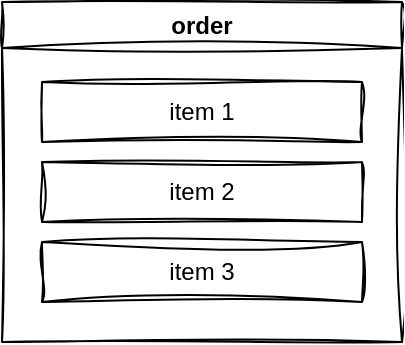 <mxfile version="22.0.2" type="device" pages="4">
  <diagram name="static order" id="0BRpeIl0QqPu44WbI_3K">
    <mxGraphModel dx="674" dy="542" grid="1" gridSize="10" guides="1" tooltips="1" connect="1" arrows="1" fold="1" page="1" pageScale="1" pageWidth="850" pageHeight="1100" math="0" shadow="0">
      <root>
        <mxCell id="0" />
        <mxCell id="1" parent="0" />
        <mxCell id="qWz8WnTk3tz6-7qbsW68-1" value="order" style="swimlane;whiteSpace=wrap;html=1;sketch=1;curveFitting=1;jiggle=2;" parent="1" vertex="1">
          <mxGeometry x="190" y="130" width="200" height="170" as="geometry" />
        </mxCell>
        <mxCell id="qWz8WnTk3tz6-7qbsW68-2" value="item 1" style="rounded=0;whiteSpace=wrap;html=1;sketch=1;curveFitting=1;jiggle=2;" parent="qWz8WnTk3tz6-7qbsW68-1" vertex="1">
          <mxGeometry x="20" y="40" width="160" height="30" as="geometry" />
        </mxCell>
        <mxCell id="qWz8WnTk3tz6-7qbsW68-4" value="item 2" style="rounded=0;whiteSpace=wrap;html=1;sketch=1;curveFitting=1;jiggle=2;" parent="qWz8WnTk3tz6-7qbsW68-1" vertex="1">
          <mxGeometry x="20" y="80" width="160" height="30" as="geometry" />
        </mxCell>
        <mxCell id="qWz8WnTk3tz6-7qbsW68-3" value="item 3" style="rounded=0;whiteSpace=wrap;html=1;sketch=1;curveFitting=1;jiggle=2;" parent="qWz8WnTk3tz6-7qbsW68-1" vertex="1">
          <mxGeometry x="20" y="120" width="160" height="30" as="geometry" />
        </mxCell>
      </root>
    </mxGraphModel>
  </diagram>
  <diagram id="wxTqna8Xrf4aqKVLn-ky" name="order events">
    <mxGraphModel dx="766" dy="432" grid="1" gridSize="10" guides="1" tooltips="1" connect="1" arrows="1" fold="1" page="1" pageScale="1" pageWidth="850" pageHeight="1100" math="0" shadow="0">
      <root>
        <mxCell id="0" />
        <mxCell id="1" parent="0" />
        <mxCell id="_GmjEPudenbUt0FcGVty-3" value="" style="edgeStyle=orthogonalEdgeStyle;rounded=0;orthogonalLoop=1;jettySize=auto;html=1;" edge="1" parent="1" source="_GmjEPudenbUt0FcGVty-1" target="_GmjEPudenbUt0FcGVty-2">
          <mxGeometry relative="1" as="geometry" />
        </mxCell>
        <mxCell id="_GmjEPudenbUt0FcGVty-1" value="order created" style="rounded=1;whiteSpace=wrap;html=1;sketch=1;curveFitting=1;jiggle=2;" vertex="1" parent="1">
          <mxGeometry x="170" y="90" width="120" height="30" as="geometry" />
        </mxCell>
        <mxCell id="_GmjEPudenbUt0FcGVty-5" value="" style="edgeStyle=orthogonalEdgeStyle;rounded=0;orthogonalLoop=1;jettySize=auto;html=1;" edge="1" parent="1" source="_GmjEPudenbUt0FcGVty-2" target="_GmjEPudenbUt0FcGVty-4">
          <mxGeometry relative="1" as="geometry" />
        </mxCell>
        <mxCell id="_GmjEPudenbUt0FcGVty-2" value="item (a) added" style="rounded=1;whiteSpace=wrap;html=1;sketch=1;curveFitting=1;jiggle=2;" vertex="1" parent="1">
          <mxGeometry x="170" y="140" width="120" height="30" as="geometry" />
        </mxCell>
        <mxCell id="_GmjEPudenbUt0FcGVty-7" value="" style="edgeStyle=orthogonalEdgeStyle;rounded=0;orthogonalLoop=1;jettySize=auto;html=1;" edge="1" parent="1" source="_GmjEPudenbUt0FcGVty-4" target="_GmjEPudenbUt0FcGVty-6">
          <mxGeometry relative="1" as="geometry" />
        </mxCell>
        <mxCell id="_GmjEPudenbUt0FcGVty-4" value="item (b) added" style="rounded=1;whiteSpace=wrap;html=1;sketch=1;curveFitting=1;jiggle=2;" vertex="1" parent="1">
          <mxGeometry x="170" y="190" width="120" height="30" as="geometry" />
        </mxCell>
        <mxCell id="_GmjEPudenbUt0FcGVty-9" value="" style="edgeStyle=orthogonalEdgeStyle;rounded=0;orthogonalLoop=1;jettySize=auto;html=1;" edge="1" parent="1" source="_GmjEPudenbUt0FcGVty-18" target="_GmjEPudenbUt0FcGVty-8">
          <mxGeometry relative="1" as="geometry" />
        </mxCell>
        <mxCell id="_GmjEPudenbUt0FcGVty-6" value="item (1) added" style="rounded=1;whiteSpace=wrap;html=1;sketch=1;curveFitting=1;jiggle=2;" vertex="1" parent="1">
          <mxGeometry x="170" y="240" width="120" height="30" as="geometry" />
        </mxCell>
        <mxCell id="_GmjEPudenbUt0FcGVty-11" value="" style="edgeStyle=orthogonalEdgeStyle;rounded=0;orthogonalLoop=1;jettySize=auto;html=1;" edge="1" parent="1" source="_GmjEPudenbUt0FcGVty-8" target="_GmjEPudenbUt0FcGVty-10">
          <mxGeometry relative="1" as="geometry" />
        </mxCell>
        <mxCell id="_GmjEPudenbUt0FcGVty-8" value="item (b) removed" style="rounded=1;whiteSpace=wrap;html=1;sketch=1;curveFitting=1;jiggle=2;" vertex="1" parent="1">
          <mxGeometry x="170" y="340" width="120" height="30" as="geometry" />
        </mxCell>
        <mxCell id="_GmjEPudenbUt0FcGVty-13" value="" style="edgeStyle=orthogonalEdgeStyle;rounded=0;orthogonalLoop=1;jettySize=auto;html=1;" edge="1" parent="1" source="_GmjEPudenbUt0FcGVty-10" target="_GmjEPudenbUt0FcGVty-12">
          <mxGeometry relative="1" as="geometry" />
        </mxCell>
        <mxCell id="_GmjEPudenbUt0FcGVty-10" value="item (a) removed" style="rounded=1;whiteSpace=wrap;html=1;sketch=1;curveFitting=1;jiggle=2;" vertex="1" parent="1">
          <mxGeometry x="170" y="390" width="120" height="30" as="geometry" />
        </mxCell>
        <mxCell id="_GmjEPudenbUt0FcGVty-15" value="" style="edgeStyle=orthogonalEdgeStyle;rounded=0;orthogonalLoop=1;jettySize=auto;html=1;" edge="1" parent="1" source="_GmjEPudenbUt0FcGVty-12" target="_GmjEPudenbUt0FcGVty-14">
          <mxGeometry relative="1" as="geometry" />
        </mxCell>
        <mxCell id="_GmjEPudenbUt0FcGVty-12" value="item (2) added" style="rounded=1;whiteSpace=wrap;html=1;sketch=1;curveFitting=1;jiggle=2;" vertex="1" parent="1">
          <mxGeometry x="170" y="440" width="120" height="30" as="geometry" />
        </mxCell>
        <mxCell id="_GmjEPudenbUt0FcGVty-17" value="" style="edgeStyle=orthogonalEdgeStyle;rounded=0;orthogonalLoop=1;jettySize=auto;html=1;" edge="1" parent="1" source="_GmjEPudenbUt0FcGVty-14" target="_GmjEPudenbUt0FcGVty-16">
          <mxGeometry relative="1" as="geometry" />
        </mxCell>
        <mxCell id="_GmjEPudenbUt0FcGVty-14" value="item (3) added" style="rounded=1;whiteSpace=wrap;html=1;sketch=1;curveFitting=1;jiggle=2;" vertex="1" parent="1">
          <mxGeometry x="170" y="490" width="120" height="30" as="geometry" />
        </mxCell>
        <mxCell id="_GmjEPudenbUt0FcGVty-21" value="" style="edgeStyle=orthogonalEdgeStyle;rounded=0;orthogonalLoop=1;jettySize=auto;html=1;" edge="1" parent="1" source="_GmjEPudenbUt0FcGVty-16" target="_GmjEPudenbUt0FcGVty-20">
          <mxGeometry relative="1" as="geometry" />
        </mxCell>
        <mxCell id="_GmjEPudenbUt0FcGVty-16" value="begin checkout" style="rounded=1;whiteSpace=wrap;html=1;sketch=1;curveFitting=1;jiggle=2;" vertex="1" parent="1">
          <mxGeometry x="170" y="540" width="120" height="30" as="geometry" />
        </mxCell>
        <mxCell id="_GmjEPudenbUt0FcGVty-19" value="" style="edgeStyle=orthogonalEdgeStyle;rounded=0;orthogonalLoop=1;jettySize=auto;html=1;" edge="1" parent="1" source="_GmjEPudenbUt0FcGVty-6" target="_GmjEPudenbUt0FcGVty-18">
          <mxGeometry relative="1" as="geometry">
            <mxPoint x="230" y="270" as="sourcePoint" />
            <mxPoint x="230" y="330" as="targetPoint" />
          </mxGeometry>
        </mxCell>
        <mxCell id="_GmjEPudenbUt0FcGVty-18" value="begin checkout" style="rounded=1;whiteSpace=wrap;html=1;sketch=1;curveFitting=1;jiggle=2;" vertex="1" parent="1">
          <mxGeometry x="170" y="290" width="120" height="30" as="geometry" />
        </mxCell>
        <mxCell id="_GmjEPudenbUt0FcGVty-20" value="complete checkout" style="rounded=1;whiteSpace=wrap;html=1;sketch=1;curveFitting=1;jiggle=2;" vertex="1" parent="1">
          <mxGeometry x="170" y="590" width="120" height="30" as="geometry" />
        </mxCell>
      </root>
    </mxGraphModel>
  </diagram>
  <diagram id="F0kPYbYvP1muPOZS1zpS" name="state-event-continuum">
    <mxGraphModel dx="465" dy="374" grid="1" gridSize="10" guides="1" tooltips="1" connect="1" arrows="1" fold="1" page="1" pageScale="1" pageWidth="850" pageHeight="1100" math="0" shadow="0">
      <root>
        <mxCell id="0" />
        <mxCell id="1" parent="0" />
        <mxCell id="VXyEVrZE8ZHttgDs2wDL-1" value="" style="shape=flexArrow;endArrow=classic;startArrow=classic;html=1;rounded=0;startWidth=37.241;startSize=11.538;width=23.448;endWidth=37.241;endSize=10.276;sketch=1;curveFitting=1;jiggle=2;" edge="1" parent="1">
          <mxGeometry width="100" height="100" relative="1" as="geometry">
            <mxPoint x="175" y="270" as="sourcePoint" />
            <mxPoint x="370" y="270" as="targetPoint" />
          </mxGeometry>
        </mxCell>
        <mxCell id="VXyEVrZE8ZHttgDs2wDL-3" value="" style="shape=cylinder3;whiteSpace=wrap;html=1;boundedLbl=1;backgroundOutline=1;size=15;sketch=1;curveFitting=1;jiggle=2;" vertex="1" parent="1">
          <mxGeometry x="380" y="250" width="60" height="50" as="geometry" />
        </mxCell>
        <mxCell id="VXyEVrZE8ZHttgDs2wDL-4" value="" style="shape=cylinder3;whiteSpace=wrap;html=1;boundedLbl=1;backgroundOutline=1;size=15;sketch=1;curveFitting=1;jiggle=2;" vertex="1" parent="1">
          <mxGeometry x="110" y="250" width="60" height="50" as="geometry" />
        </mxCell>
        <mxCell id="VXyEVrZE8ZHttgDs2wDL-5" value="Events only" style="text;html=1;strokeColor=none;fillColor=none;align=center;verticalAlign=middle;whiteSpace=wrap;rounded=0;sketch=1;curveFitting=1;jiggle=2;" vertex="1" parent="1">
          <mxGeometry x="110" y="310" width="60" height="30" as="geometry" />
        </mxCell>
        <mxCell id="VXyEVrZE8ZHttgDs2wDL-6" value="State only" style="text;html=1;strokeColor=none;fillColor=none;align=center;verticalAlign=middle;whiteSpace=wrap;rounded=0;sketch=1;curveFitting=1;jiggle=2;" vertex="1" parent="1">
          <mxGeometry x="385" y="310" width="50" height="30" as="geometry" />
        </mxCell>
      </root>
    </mxGraphModel>
  </diagram>
  <diagram id="Z_AQjjxbfvHhKPMIQhA3" name="state vs event quad">
    <mxGraphModel dx="299" dy="265" grid="1" gridSize="10" guides="1" tooltips="1" connect="1" arrows="1" fold="1" page="1" pageScale="1" pageWidth="850" pageHeight="1100" math="0" shadow="0">
      <root>
        <mxCell id="0" />
        <mxCell id="1" parent="0" />
        <mxCell id="yDZsvKNzFSuoO5Knuu3z-4" value="" style="shape=flexArrow;endArrow=classic;html=1;rounded=0;startArrow=none;startFill=0;shadow=0;sketch=1;curveFitting=1;jiggle=2;" edge="1" parent="1">
          <mxGeometry width="50" height="50" relative="1" as="geometry">
            <mxPoint x="380" y="360" as="sourcePoint" />
            <mxPoint x="380" y="280" as="targetPoint" />
          </mxGeometry>
        </mxCell>
        <mxCell id="yDZsvKNzFSuoO5Knuu3z-5" value="" style="shape=flexArrow;endArrow=classic;html=1;rounded=0;sketch=1;curveFitting=1;jiggle=2;" edge="1" parent="1">
          <mxGeometry width="50" height="50" relative="1" as="geometry">
            <mxPoint x="390" y="370" as="sourcePoint" />
            <mxPoint x="470" y="370" as="targetPoint" />
          </mxGeometry>
        </mxCell>
        <mxCell id="yDZsvKNzFSuoO5Knuu3z-6" value="" style="shape=flexArrow;endArrow=classic;html=1;rounded=0;sketch=1;curveFitting=1;jiggle=2;" edge="1" parent="1">
          <mxGeometry width="50" height="50" relative="1" as="geometry">
            <mxPoint x="380" y="380" as="sourcePoint" />
            <mxPoint x="380" y="460" as="targetPoint" />
          </mxGeometry>
        </mxCell>
        <mxCell id="yDZsvKNzFSuoO5Knuu3z-7" value="" style="shape=flexArrow;endArrow=classic;html=1;rounded=0;sketch=1;curveFitting=1;jiggle=2;" edge="1" parent="1">
          <mxGeometry width="50" height="50" relative="1" as="geometry">
            <mxPoint x="370" y="370" as="sourcePoint" />
            <mxPoint x="290" y="370" as="targetPoint" />
          </mxGeometry>
        </mxCell>
        <mxCell id="yDZsvKNzFSuoO5Knuu3z-9" value="High Event Focus" style="text;html=1;strokeColor=none;fillColor=none;align=center;verticalAlign=middle;whiteSpace=wrap;rounded=0;" vertex="1" parent="1">
          <mxGeometry x="340" y="240" width="80" height="30" as="geometry" />
        </mxCell>
        <mxCell id="yDZsvKNzFSuoO5Knuu3z-10" value="High State Focus" style="text;html=1;strokeColor=none;fillColor=none;align=center;verticalAlign=middle;whiteSpace=wrap;rounded=0;" vertex="1" parent="1">
          <mxGeometry x="470" y="350" width="60" height="30" as="geometry" />
        </mxCell>
        <mxCell id="yDZsvKNzFSuoO5Knuu3z-11" value="Low Event Focus" style="text;html=1;strokeColor=none;fillColor=none;align=center;verticalAlign=middle;whiteSpace=wrap;rounded=0;" vertex="1" parent="1">
          <mxGeometry x="342.5" y="460" width="75" height="40" as="geometry" />
        </mxCell>
        <mxCell id="yDZsvKNzFSuoO5Knuu3z-12" value="Low State Focus" style="text;html=1;strokeColor=none;fillColor=none;align=center;verticalAlign=middle;whiteSpace=wrap;rounded=0;" vertex="1" parent="1">
          <mxGeometry x="229" y="350" width="60" height="40" as="geometry" />
        </mxCell>
        <mxCell id="yDZsvKNzFSuoO5Knuu3z-14" value="" style="shape=callout;whiteSpace=wrap;html=1;perimeter=calloutPerimeter;rotation=-180;size=30;position=0.18;position2=0.06;sketch=1;curveFitting=1;jiggle=2;fillColor=#fff2cc;strokeColor=#d6b656;" vertex="1" parent="1">
          <mxGeometry x="262.5" y="400" width="77.5" height="70" as="geometry" />
        </mxCell>
        <mxCell id="yDZsvKNzFSuoO5Knuu3z-15" value="&lt;font style=&quot;font-size: 8px;&quot;&gt;No persistence at all -- unlikely&lt;/font&gt;" style="text;html=1;strokeColor=none;fillColor=none;align=center;verticalAlign=middle;whiteSpace=wrap;rounded=0;" vertex="1" parent="1">
          <mxGeometry x="268" y="434" width="70" height="30" as="geometry" />
        </mxCell>
        <mxCell id="yDZsvKNzFSuoO5Knuu3z-16" value="" style="html=1;verticalLabelPosition=bottom;align=center;labelBackgroundColor=#ffffff;verticalAlign=top;strokeWidth=2;strokeColor=#0080F0;shadow=0;dashed=0;shape=mxgraph.ios7.icons.settings;" vertex="1" parent="1">
          <mxGeometry x="309" y="280" width="29" height="30" as="geometry" />
        </mxCell>
        <mxCell id="yDZsvKNzFSuoO5Knuu3z-18" value="" style="html=1;verticalLabelPosition=bottom;align=center;labelBackgroundColor=#ffffff;verticalAlign=top;strokeWidth=2;strokeColor=#0080F0;shadow=0;dashed=0;shape=mxgraph.ios7.icons.settings;" vertex="1" parent="1">
          <mxGeometry x="425" y="390" width="29" height="30" as="geometry" />
        </mxCell>
        <mxCell id="yDZsvKNzFSuoO5Knuu3z-19" value="" style="html=1;verticalLabelPosition=bottom;align=center;labelBackgroundColor=#ffffff;verticalAlign=top;strokeWidth=2;strokeColor=#0080F0;shadow=0;dashed=0;shape=mxgraph.ios7.icons.settings;" vertex="1" parent="1">
          <mxGeometry x="396" y="340" width="29" height="30" as="geometry" />
        </mxCell>
        <mxCell id="yDZsvKNzFSuoO5Knuu3z-20" value="" style="html=1;verticalLabelPosition=bottom;align=center;labelBackgroundColor=#ffffff;verticalAlign=top;strokeWidth=2;strokeColor=#0080F0;shadow=0;dashed=0;shape=mxgraph.ios7.icons.settings;" vertex="1" parent="1">
          <mxGeometry x="388.5" y="300" width="29" height="30" as="geometry" />
        </mxCell>
        <mxCell id="yDZsvKNzFSuoO5Knuu3z-21" value="" style="html=1;verticalLabelPosition=bottom;align=center;labelBackgroundColor=#ffffff;verticalAlign=top;strokeWidth=2;strokeColor=#0080F0;shadow=0;dashed=0;shape=mxgraph.ios7.icons.settings;" vertex="1" parent="1">
          <mxGeometry x="342.5" y="320" width="29" height="30" as="geometry" />
        </mxCell>
      </root>
    </mxGraphModel>
  </diagram>
</mxfile>
